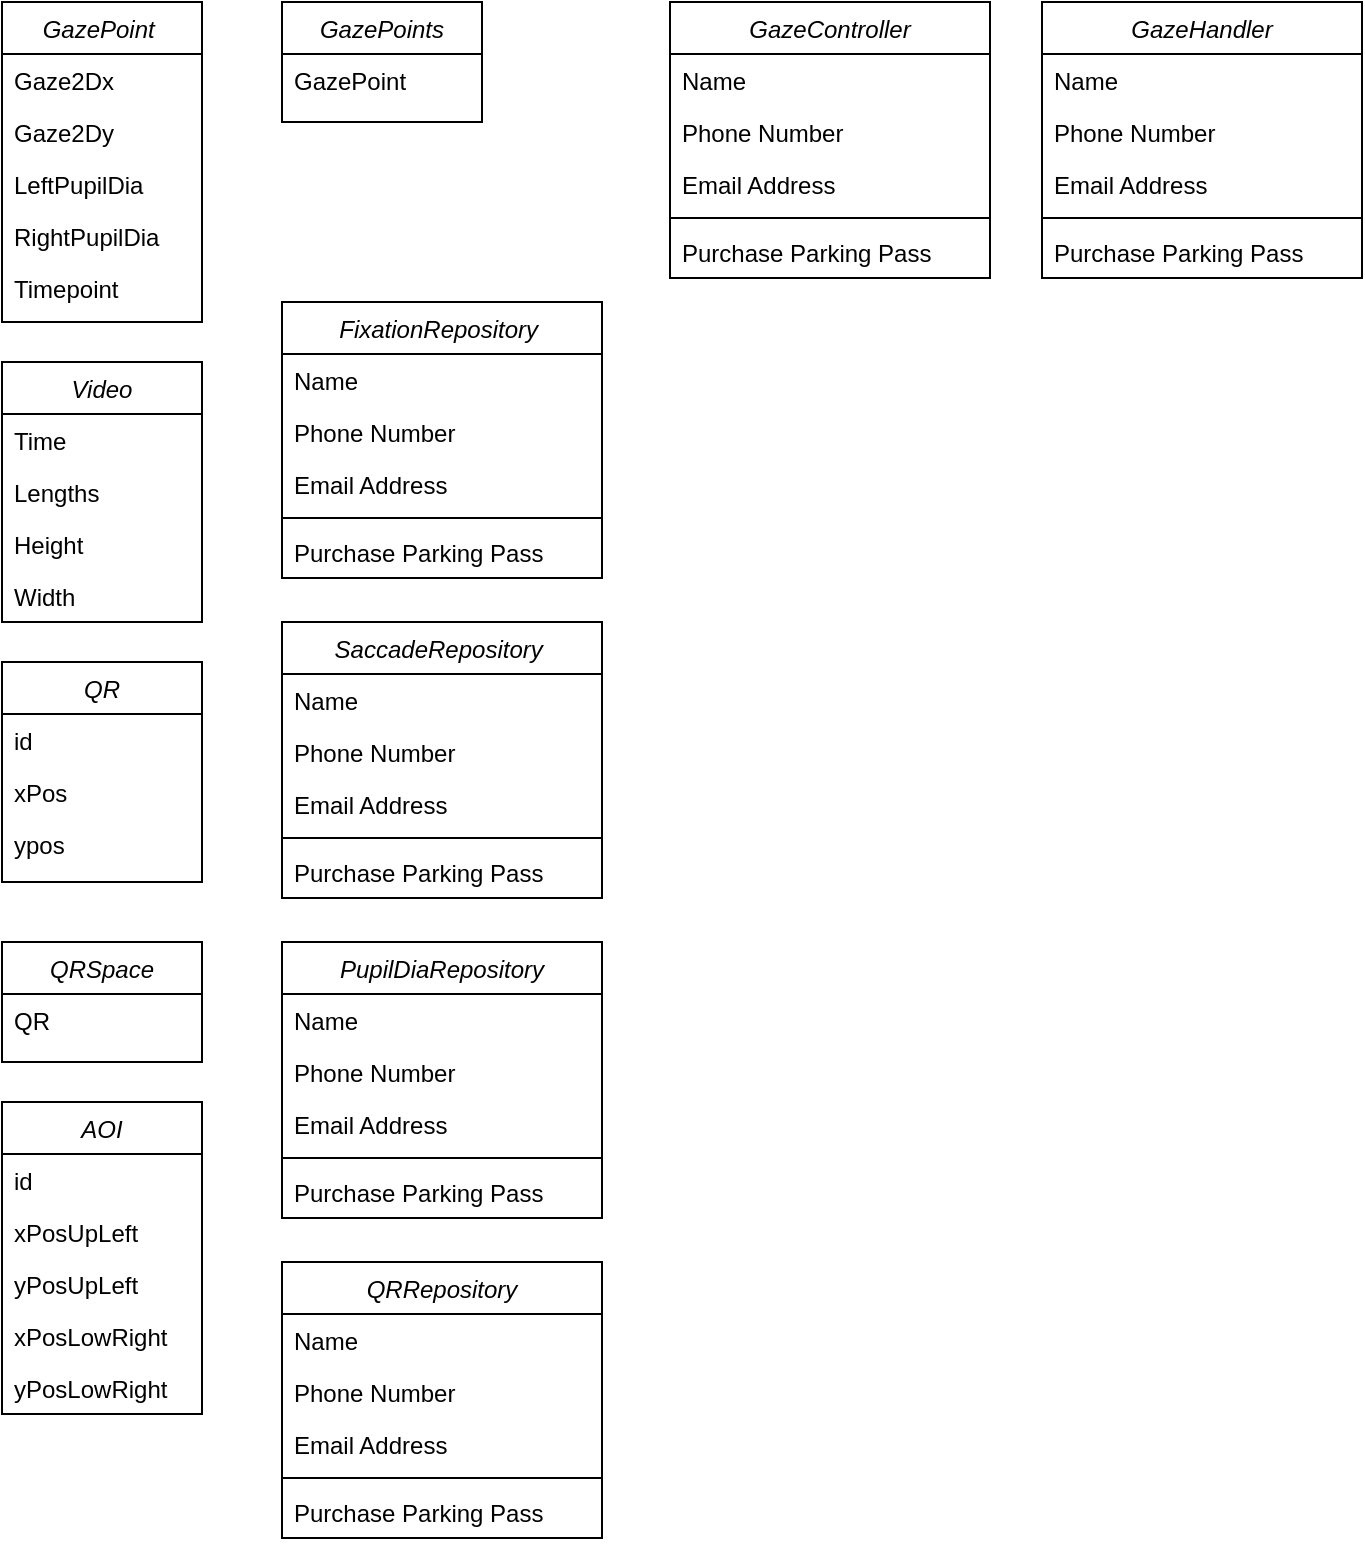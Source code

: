 <mxfile version="21.5.1" type="device">
  <diagram id="C5RBs43oDa-KdzZeNtuy" name="Page-1">
    <mxGraphModel dx="1430" dy="835" grid="1" gridSize="10" guides="1" tooltips="1" connect="1" arrows="1" fold="1" page="1" pageScale="1" pageWidth="827" pageHeight="1169" math="0" shadow="0">
      <root>
        <mxCell id="WIyWlLk6GJQsqaUBKTNV-0" />
        <mxCell id="WIyWlLk6GJQsqaUBKTNV-1" parent="WIyWlLk6GJQsqaUBKTNV-0" />
        <mxCell id="iB9QgjUBHzaYhmSVUqCr-0" value="GazePoint " style="swimlane;fontStyle=2;align=center;verticalAlign=top;childLayout=stackLayout;horizontal=1;startSize=26;horizontalStack=0;resizeParent=1;resizeLast=0;collapsible=1;marginBottom=0;rounded=0;shadow=0;strokeWidth=1;" parent="WIyWlLk6GJQsqaUBKTNV-1" vertex="1">
          <mxGeometry x="80" y="80" width="100" height="160" as="geometry">
            <mxRectangle x="230" y="140" width="160" height="26" as="alternateBounds" />
          </mxGeometry>
        </mxCell>
        <mxCell id="iB9QgjUBHzaYhmSVUqCr-1" value="Gaze2Dx" style="text;align=left;verticalAlign=top;spacingLeft=4;spacingRight=4;overflow=hidden;rotatable=0;points=[[0,0.5],[1,0.5]];portConstraint=eastwest;" parent="iB9QgjUBHzaYhmSVUqCr-0" vertex="1">
          <mxGeometry y="26" width="100" height="26" as="geometry" />
        </mxCell>
        <mxCell id="iB9QgjUBHzaYhmSVUqCr-2" value="Gaze2Dy" style="text;align=left;verticalAlign=top;spacingLeft=4;spacingRight=4;overflow=hidden;rotatable=0;points=[[0,0.5],[1,0.5]];portConstraint=eastwest;rounded=0;shadow=0;html=0;" parent="iB9QgjUBHzaYhmSVUqCr-0" vertex="1">
          <mxGeometry y="52" width="100" height="26" as="geometry" />
        </mxCell>
        <mxCell id="iB9QgjUBHzaYhmSVUqCr-3" value="LeftPupilDia" style="text;align=left;verticalAlign=top;spacingLeft=4;spacingRight=4;overflow=hidden;rotatable=0;points=[[0,0.5],[1,0.5]];portConstraint=eastwest;rounded=0;shadow=0;html=0;" parent="iB9QgjUBHzaYhmSVUqCr-0" vertex="1">
          <mxGeometry y="78" width="100" height="26" as="geometry" />
        </mxCell>
        <mxCell id="iB9QgjUBHzaYhmSVUqCr-6" value="RightPupilDia" style="text;align=left;verticalAlign=top;spacingLeft=4;spacingRight=4;overflow=hidden;rotatable=0;points=[[0,0.5],[1,0.5]];portConstraint=eastwest;rounded=0;shadow=0;html=0;" parent="iB9QgjUBHzaYhmSVUqCr-0" vertex="1">
          <mxGeometry y="104" width="100" height="26" as="geometry" />
        </mxCell>
        <mxCell id="iB9QgjUBHzaYhmSVUqCr-8" value="Timepoint" style="text;align=left;verticalAlign=top;spacingLeft=4;spacingRight=4;overflow=hidden;rotatable=0;points=[[0,0.5],[1,0.5]];portConstraint=eastwest;rounded=0;shadow=0;html=0;" parent="iB9QgjUBHzaYhmSVUqCr-0" vertex="1">
          <mxGeometry y="130" width="100" height="26" as="geometry" />
        </mxCell>
        <mxCell id="iB9QgjUBHzaYhmSVUqCr-15" value="FixationRepository " style="swimlane;fontStyle=2;align=center;verticalAlign=top;childLayout=stackLayout;horizontal=1;startSize=26;horizontalStack=0;resizeParent=1;resizeLast=0;collapsible=1;marginBottom=0;rounded=0;shadow=0;strokeWidth=1;" parent="WIyWlLk6GJQsqaUBKTNV-1" vertex="1">
          <mxGeometry x="220" y="230" width="160" height="138" as="geometry">
            <mxRectangle x="230" y="140" width="160" height="26" as="alternateBounds" />
          </mxGeometry>
        </mxCell>
        <mxCell id="iB9QgjUBHzaYhmSVUqCr-16" value="Name" style="text;align=left;verticalAlign=top;spacingLeft=4;spacingRight=4;overflow=hidden;rotatable=0;points=[[0,0.5],[1,0.5]];portConstraint=eastwest;" parent="iB9QgjUBHzaYhmSVUqCr-15" vertex="1">
          <mxGeometry y="26" width="160" height="26" as="geometry" />
        </mxCell>
        <mxCell id="iB9QgjUBHzaYhmSVUqCr-17" value="Phone Number" style="text;align=left;verticalAlign=top;spacingLeft=4;spacingRight=4;overflow=hidden;rotatable=0;points=[[0,0.5],[1,0.5]];portConstraint=eastwest;rounded=0;shadow=0;html=0;" parent="iB9QgjUBHzaYhmSVUqCr-15" vertex="1">
          <mxGeometry y="52" width="160" height="26" as="geometry" />
        </mxCell>
        <mxCell id="iB9QgjUBHzaYhmSVUqCr-18" value="Email Address" style="text;align=left;verticalAlign=top;spacingLeft=4;spacingRight=4;overflow=hidden;rotatable=0;points=[[0,0.5],[1,0.5]];portConstraint=eastwest;rounded=0;shadow=0;html=0;" parent="iB9QgjUBHzaYhmSVUqCr-15" vertex="1">
          <mxGeometry y="78" width="160" height="26" as="geometry" />
        </mxCell>
        <mxCell id="iB9QgjUBHzaYhmSVUqCr-19" value="" style="line;html=1;strokeWidth=1;align=left;verticalAlign=middle;spacingTop=-1;spacingLeft=3;spacingRight=3;rotatable=0;labelPosition=right;points=[];portConstraint=eastwest;" parent="iB9QgjUBHzaYhmSVUqCr-15" vertex="1">
          <mxGeometry y="104" width="160" height="8" as="geometry" />
        </mxCell>
        <mxCell id="iB9QgjUBHzaYhmSVUqCr-20" value="Purchase Parking Pass" style="text;align=left;verticalAlign=top;spacingLeft=4;spacingRight=4;overflow=hidden;rotatable=0;points=[[0,0.5],[1,0.5]];portConstraint=eastwest;" parent="iB9QgjUBHzaYhmSVUqCr-15" vertex="1">
          <mxGeometry y="112" width="160" height="26" as="geometry" />
        </mxCell>
        <mxCell id="iB9QgjUBHzaYhmSVUqCr-21" value="GazeController" style="swimlane;fontStyle=2;align=center;verticalAlign=top;childLayout=stackLayout;horizontal=1;startSize=26;horizontalStack=0;resizeParent=1;resizeLast=0;collapsible=1;marginBottom=0;rounded=0;shadow=0;strokeWidth=1;" parent="WIyWlLk6GJQsqaUBKTNV-1" vertex="1">
          <mxGeometry x="414" y="80" width="160" height="138" as="geometry">
            <mxRectangle x="230" y="140" width="160" height="26" as="alternateBounds" />
          </mxGeometry>
        </mxCell>
        <mxCell id="iB9QgjUBHzaYhmSVUqCr-22" value="Name" style="text;align=left;verticalAlign=top;spacingLeft=4;spacingRight=4;overflow=hidden;rotatable=0;points=[[0,0.5],[1,0.5]];portConstraint=eastwest;" parent="iB9QgjUBHzaYhmSVUqCr-21" vertex="1">
          <mxGeometry y="26" width="160" height="26" as="geometry" />
        </mxCell>
        <mxCell id="iB9QgjUBHzaYhmSVUqCr-23" value="Phone Number" style="text;align=left;verticalAlign=top;spacingLeft=4;spacingRight=4;overflow=hidden;rotatable=0;points=[[0,0.5],[1,0.5]];portConstraint=eastwest;rounded=0;shadow=0;html=0;" parent="iB9QgjUBHzaYhmSVUqCr-21" vertex="1">
          <mxGeometry y="52" width="160" height="26" as="geometry" />
        </mxCell>
        <mxCell id="iB9QgjUBHzaYhmSVUqCr-24" value="Email Address" style="text;align=left;verticalAlign=top;spacingLeft=4;spacingRight=4;overflow=hidden;rotatable=0;points=[[0,0.5],[1,0.5]];portConstraint=eastwest;rounded=0;shadow=0;html=0;" parent="iB9QgjUBHzaYhmSVUqCr-21" vertex="1">
          <mxGeometry y="78" width="160" height="26" as="geometry" />
        </mxCell>
        <mxCell id="iB9QgjUBHzaYhmSVUqCr-25" value="" style="line;html=1;strokeWidth=1;align=left;verticalAlign=middle;spacingTop=-1;spacingLeft=3;spacingRight=3;rotatable=0;labelPosition=right;points=[];portConstraint=eastwest;" parent="iB9QgjUBHzaYhmSVUqCr-21" vertex="1">
          <mxGeometry y="104" width="160" height="8" as="geometry" />
        </mxCell>
        <mxCell id="iB9QgjUBHzaYhmSVUqCr-26" value="Purchase Parking Pass" style="text;align=left;verticalAlign=top;spacingLeft=4;spacingRight=4;overflow=hidden;rotatable=0;points=[[0,0.5],[1,0.5]];portConstraint=eastwest;" parent="iB9QgjUBHzaYhmSVUqCr-21" vertex="1">
          <mxGeometry y="112" width="160" height="26" as="geometry" />
        </mxCell>
        <mxCell id="iB9QgjUBHzaYhmSVUqCr-27" value="GazeHandler" style="swimlane;fontStyle=2;align=center;verticalAlign=top;childLayout=stackLayout;horizontal=1;startSize=26;horizontalStack=0;resizeParent=1;resizeLast=0;collapsible=1;marginBottom=0;rounded=0;shadow=0;strokeWidth=1;" parent="WIyWlLk6GJQsqaUBKTNV-1" vertex="1">
          <mxGeometry x="600" y="80" width="160" height="138" as="geometry">
            <mxRectangle x="230" y="140" width="160" height="26" as="alternateBounds" />
          </mxGeometry>
        </mxCell>
        <mxCell id="iB9QgjUBHzaYhmSVUqCr-28" value="Name" style="text;align=left;verticalAlign=top;spacingLeft=4;spacingRight=4;overflow=hidden;rotatable=0;points=[[0,0.5],[1,0.5]];portConstraint=eastwest;" parent="iB9QgjUBHzaYhmSVUqCr-27" vertex="1">
          <mxGeometry y="26" width="160" height="26" as="geometry" />
        </mxCell>
        <mxCell id="iB9QgjUBHzaYhmSVUqCr-29" value="Phone Number" style="text;align=left;verticalAlign=top;spacingLeft=4;spacingRight=4;overflow=hidden;rotatable=0;points=[[0,0.5],[1,0.5]];portConstraint=eastwest;rounded=0;shadow=0;html=0;" parent="iB9QgjUBHzaYhmSVUqCr-27" vertex="1">
          <mxGeometry y="52" width="160" height="26" as="geometry" />
        </mxCell>
        <mxCell id="iB9QgjUBHzaYhmSVUqCr-30" value="Email Address" style="text;align=left;verticalAlign=top;spacingLeft=4;spacingRight=4;overflow=hidden;rotatable=0;points=[[0,0.5],[1,0.5]];portConstraint=eastwest;rounded=0;shadow=0;html=0;" parent="iB9QgjUBHzaYhmSVUqCr-27" vertex="1">
          <mxGeometry y="78" width="160" height="26" as="geometry" />
        </mxCell>
        <mxCell id="iB9QgjUBHzaYhmSVUqCr-31" value="" style="line;html=1;strokeWidth=1;align=left;verticalAlign=middle;spacingTop=-1;spacingLeft=3;spacingRight=3;rotatable=0;labelPosition=right;points=[];portConstraint=eastwest;" parent="iB9QgjUBHzaYhmSVUqCr-27" vertex="1">
          <mxGeometry y="104" width="160" height="8" as="geometry" />
        </mxCell>
        <mxCell id="iB9QgjUBHzaYhmSVUqCr-32" value="Purchase Parking Pass" style="text;align=left;verticalAlign=top;spacingLeft=4;spacingRight=4;overflow=hidden;rotatable=0;points=[[0,0.5],[1,0.5]];portConstraint=eastwest;" parent="iB9QgjUBHzaYhmSVUqCr-27" vertex="1">
          <mxGeometry y="112" width="160" height="26" as="geometry" />
        </mxCell>
        <mxCell id="iB9QgjUBHzaYhmSVUqCr-33" value="GazePoints" style="swimlane;fontStyle=2;align=center;verticalAlign=top;childLayout=stackLayout;horizontal=1;startSize=26;horizontalStack=0;resizeParent=1;resizeLast=0;collapsible=1;marginBottom=0;rounded=0;shadow=0;strokeWidth=1;" parent="WIyWlLk6GJQsqaUBKTNV-1" vertex="1">
          <mxGeometry x="220" y="80" width="100" height="60" as="geometry">
            <mxRectangle x="230" y="140" width="160" height="26" as="alternateBounds" />
          </mxGeometry>
        </mxCell>
        <mxCell id="iB9QgjUBHzaYhmSVUqCr-35" value="GazePoint" style="text;align=left;verticalAlign=top;spacingLeft=4;spacingRight=4;overflow=hidden;rotatable=0;points=[[0,0.5],[1,0.5]];portConstraint=eastwest;rounded=0;shadow=0;html=0;" parent="iB9QgjUBHzaYhmSVUqCr-33" vertex="1">
          <mxGeometry y="26" width="100" height="26" as="geometry" />
        </mxCell>
        <mxCell id="iB9QgjUBHzaYhmSVUqCr-39" value="SaccadeRepository " style="swimlane;fontStyle=2;align=center;verticalAlign=top;childLayout=stackLayout;horizontal=1;startSize=26;horizontalStack=0;resizeParent=1;resizeLast=0;collapsible=1;marginBottom=0;rounded=0;shadow=0;strokeWidth=1;" parent="WIyWlLk6GJQsqaUBKTNV-1" vertex="1">
          <mxGeometry x="220" y="390" width="160" height="138" as="geometry">
            <mxRectangle x="230" y="140" width="160" height="26" as="alternateBounds" />
          </mxGeometry>
        </mxCell>
        <mxCell id="iB9QgjUBHzaYhmSVUqCr-40" value="Name" style="text;align=left;verticalAlign=top;spacingLeft=4;spacingRight=4;overflow=hidden;rotatable=0;points=[[0,0.5],[1,0.5]];portConstraint=eastwest;" parent="iB9QgjUBHzaYhmSVUqCr-39" vertex="1">
          <mxGeometry y="26" width="160" height="26" as="geometry" />
        </mxCell>
        <mxCell id="iB9QgjUBHzaYhmSVUqCr-41" value="Phone Number" style="text;align=left;verticalAlign=top;spacingLeft=4;spacingRight=4;overflow=hidden;rotatable=0;points=[[0,0.5],[1,0.5]];portConstraint=eastwest;rounded=0;shadow=0;html=0;" parent="iB9QgjUBHzaYhmSVUqCr-39" vertex="1">
          <mxGeometry y="52" width="160" height="26" as="geometry" />
        </mxCell>
        <mxCell id="iB9QgjUBHzaYhmSVUqCr-42" value="Email Address" style="text;align=left;verticalAlign=top;spacingLeft=4;spacingRight=4;overflow=hidden;rotatable=0;points=[[0,0.5],[1,0.5]];portConstraint=eastwest;rounded=0;shadow=0;html=0;" parent="iB9QgjUBHzaYhmSVUqCr-39" vertex="1">
          <mxGeometry y="78" width="160" height="26" as="geometry" />
        </mxCell>
        <mxCell id="iB9QgjUBHzaYhmSVUqCr-43" value="" style="line;html=1;strokeWidth=1;align=left;verticalAlign=middle;spacingTop=-1;spacingLeft=3;spacingRight=3;rotatable=0;labelPosition=right;points=[];portConstraint=eastwest;" parent="iB9QgjUBHzaYhmSVUqCr-39" vertex="1">
          <mxGeometry y="104" width="160" height="8" as="geometry" />
        </mxCell>
        <mxCell id="iB9QgjUBHzaYhmSVUqCr-44" value="Purchase Parking Pass" style="text;align=left;verticalAlign=top;spacingLeft=4;spacingRight=4;overflow=hidden;rotatable=0;points=[[0,0.5],[1,0.5]];portConstraint=eastwest;" parent="iB9QgjUBHzaYhmSVUqCr-39" vertex="1">
          <mxGeometry y="112" width="160" height="26" as="geometry" />
        </mxCell>
        <mxCell id="iB9QgjUBHzaYhmSVUqCr-45" value="PupilDiaRepository" style="swimlane;fontStyle=2;align=center;verticalAlign=top;childLayout=stackLayout;horizontal=1;startSize=26;horizontalStack=0;resizeParent=1;resizeLast=0;collapsible=1;marginBottom=0;rounded=0;shadow=0;strokeWidth=1;" parent="WIyWlLk6GJQsqaUBKTNV-1" vertex="1">
          <mxGeometry x="220" y="550" width="160" height="138" as="geometry">
            <mxRectangle x="230" y="140" width="160" height="26" as="alternateBounds" />
          </mxGeometry>
        </mxCell>
        <mxCell id="iB9QgjUBHzaYhmSVUqCr-46" value="Name" style="text;align=left;verticalAlign=top;spacingLeft=4;spacingRight=4;overflow=hidden;rotatable=0;points=[[0,0.5],[1,0.5]];portConstraint=eastwest;" parent="iB9QgjUBHzaYhmSVUqCr-45" vertex="1">
          <mxGeometry y="26" width="160" height="26" as="geometry" />
        </mxCell>
        <mxCell id="iB9QgjUBHzaYhmSVUqCr-47" value="Phone Number" style="text;align=left;verticalAlign=top;spacingLeft=4;spacingRight=4;overflow=hidden;rotatable=0;points=[[0,0.5],[1,0.5]];portConstraint=eastwest;rounded=0;shadow=0;html=0;" parent="iB9QgjUBHzaYhmSVUqCr-45" vertex="1">
          <mxGeometry y="52" width="160" height="26" as="geometry" />
        </mxCell>
        <mxCell id="iB9QgjUBHzaYhmSVUqCr-48" value="Email Address" style="text;align=left;verticalAlign=top;spacingLeft=4;spacingRight=4;overflow=hidden;rotatable=0;points=[[0,0.5],[1,0.5]];portConstraint=eastwest;rounded=0;shadow=0;html=0;" parent="iB9QgjUBHzaYhmSVUqCr-45" vertex="1">
          <mxGeometry y="78" width="160" height="26" as="geometry" />
        </mxCell>
        <mxCell id="iB9QgjUBHzaYhmSVUqCr-49" value="" style="line;html=1;strokeWidth=1;align=left;verticalAlign=middle;spacingTop=-1;spacingLeft=3;spacingRight=3;rotatable=0;labelPosition=right;points=[];portConstraint=eastwest;" parent="iB9QgjUBHzaYhmSVUqCr-45" vertex="1">
          <mxGeometry y="104" width="160" height="8" as="geometry" />
        </mxCell>
        <mxCell id="iB9QgjUBHzaYhmSVUqCr-50" value="Purchase Parking Pass" style="text;align=left;verticalAlign=top;spacingLeft=4;spacingRight=4;overflow=hidden;rotatable=0;points=[[0,0.5],[1,0.5]];portConstraint=eastwest;" parent="iB9QgjUBHzaYhmSVUqCr-45" vertex="1">
          <mxGeometry y="112" width="160" height="26" as="geometry" />
        </mxCell>
        <mxCell id="iB9QgjUBHzaYhmSVUqCr-51" value="Video" style="swimlane;fontStyle=2;align=center;verticalAlign=top;childLayout=stackLayout;horizontal=1;startSize=26;horizontalStack=0;resizeParent=1;resizeLast=0;collapsible=1;marginBottom=0;rounded=0;shadow=0;strokeWidth=1;" parent="WIyWlLk6GJQsqaUBKTNV-1" vertex="1">
          <mxGeometry x="80" y="260" width="100" height="130" as="geometry">
            <mxRectangle x="230" y="140" width="160" height="26" as="alternateBounds" />
          </mxGeometry>
        </mxCell>
        <mxCell id="iB9QgjUBHzaYhmSVUqCr-52" value="Time" style="text;align=left;verticalAlign=top;spacingLeft=4;spacingRight=4;overflow=hidden;rotatable=0;points=[[0,0.5],[1,0.5]];portConstraint=eastwest;" parent="iB9QgjUBHzaYhmSVUqCr-51" vertex="1">
          <mxGeometry y="26" width="100" height="26" as="geometry" />
        </mxCell>
        <mxCell id="iB9QgjUBHzaYhmSVUqCr-53" value="Lengths" style="text;align=left;verticalAlign=top;spacingLeft=4;spacingRight=4;overflow=hidden;rotatable=0;points=[[0,0.5],[1,0.5]];portConstraint=eastwest;rounded=0;shadow=0;html=0;" parent="iB9QgjUBHzaYhmSVUqCr-51" vertex="1">
          <mxGeometry y="52" width="100" height="26" as="geometry" />
        </mxCell>
        <mxCell id="iB9QgjUBHzaYhmSVUqCr-54" value="Height" style="text;align=left;verticalAlign=top;spacingLeft=4;spacingRight=4;overflow=hidden;rotatable=0;points=[[0,0.5],[1,0.5]];portConstraint=eastwest;rounded=0;shadow=0;html=0;" parent="iB9QgjUBHzaYhmSVUqCr-51" vertex="1">
          <mxGeometry y="78" width="100" height="26" as="geometry" />
        </mxCell>
        <mxCell id="iB9QgjUBHzaYhmSVUqCr-55" value="Width" style="text;align=left;verticalAlign=top;spacingLeft=4;spacingRight=4;overflow=hidden;rotatable=0;points=[[0,0.5],[1,0.5]];portConstraint=eastwest;rounded=0;shadow=0;html=0;" parent="iB9QgjUBHzaYhmSVUqCr-51" vertex="1">
          <mxGeometry y="104" width="100" height="26" as="geometry" />
        </mxCell>
        <mxCell id="iB9QgjUBHzaYhmSVUqCr-57" value="QR" style="swimlane;fontStyle=2;align=center;verticalAlign=top;childLayout=stackLayout;horizontal=1;startSize=26;horizontalStack=0;resizeParent=1;resizeLast=0;collapsible=1;marginBottom=0;rounded=0;shadow=0;strokeWidth=1;" parent="WIyWlLk6GJQsqaUBKTNV-1" vertex="1">
          <mxGeometry x="80" y="410" width="100" height="110" as="geometry">
            <mxRectangle x="230" y="140" width="160" height="26" as="alternateBounds" />
          </mxGeometry>
        </mxCell>
        <mxCell id="iB9QgjUBHzaYhmSVUqCr-58" value="id" style="text;align=left;verticalAlign=top;spacingLeft=4;spacingRight=4;overflow=hidden;rotatable=0;points=[[0,0.5],[1,0.5]];portConstraint=eastwest;" parent="iB9QgjUBHzaYhmSVUqCr-57" vertex="1">
          <mxGeometry y="26" width="100" height="26" as="geometry" />
        </mxCell>
        <mxCell id="iB9QgjUBHzaYhmSVUqCr-59" value="xPos" style="text;align=left;verticalAlign=top;spacingLeft=4;spacingRight=4;overflow=hidden;rotatable=0;points=[[0,0.5],[1,0.5]];portConstraint=eastwest;rounded=0;shadow=0;html=0;" parent="iB9QgjUBHzaYhmSVUqCr-57" vertex="1">
          <mxGeometry y="52" width="100" height="26" as="geometry" />
        </mxCell>
        <mxCell id="iB9QgjUBHzaYhmSVUqCr-60" value="ypos" style="text;align=left;verticalAlign=top;spacingLeft=4;spacingRight=4;overflow=hidden;rotatable=0;points=[[0,0.5],[1,0.5]];portConstraint=eastwest;rounded=0;shadow=0;html=0;" parent="iB9QgjUBHzaYhmSVUqCr-57" vertex="1">
          <mxGeometry y="78" width="100" height="26" as="geometry" />
        </mxCell>
        <mxCell id="iB9QgjUBHzaYhmSVUqCr-62" value="QRRepository" style="swimlane;fontStyle=2;align=center;verticalAlign=top;childLayout=stackLayout;horizontal=1;startSize=26;horizontalStack=0;resizeParent=1;resizeLast=0;collapsible=1;marginBottom=0;rounded=0;shadow=0;strokeWidth=1;" parent="WIyWlLk6GJQsqaUBKTNV-1" vertex="1">
          <mxGeometry x="220" y="710" width="160" height="138" as="geometry">
            <mxRectangle x="230" y="140" width="160" height="26" as="alternateBounds" />
          </mxGeometry>
        </mxCell>
        <mxCell id="iB9QgjUBHzaYhmSVUqCr-63" value="Name" style="text;align=left;verticalAlign=top;spacingLeft=4;spacingRight=4;overflow=hidden;rotatable=0;points=[[0,0.5],[1,0.5]];portConstraint=eastwest;" parent="iB9QgjUBHzaYhmSVUqCr-62" vertex="1">
          <mxGeometry y="26" width="160" height="26" as="geometry" />
        </mxCell>
        <mxCell id="iB9QgjUBHzaYhmSVUqCr-64" value="Phone Number" style="text;align=left;verticalAlign=top;spacingLeft=4;spacingRight=4;overflow=hidden;rotatable=0;points=[[0,0.5],[1,0.5]];portConstraint=eastwest;rounded=0;shadow=0;html=0;" parent="iB9QgjUBHzaYhmSVUqCr-62" vertex="1">
          <mxGeometry y="52" width="160" height="26" as="geometry" />
        </mxCell>
        <mxCell id="iB9QgjUBHzaYhmSVUqCr-65" value="Email Address" style="text;align=left;verticalAlign=top;spacingLeft=4;spacingRight=4;overflow=hidden;rotatable=0;points=[[0,0.5],[1,0.5]];portConstraint=eastwest;rounded=0;shadow=0;html=0;" parent="iB9QgjUBHzaYhmSVUqCr-62" vertex="1">
          <mxGeometry y="78" width="160" height="26" as="geometry" />
        </mxCell>
        <mxCell id="iB9QgjUBHzaYhmSVUqCr-66" value="" style="line;html=1;strokeWidth=1;align=left;verticalAlign=middle;spacingTop=-1;spacingLeft=3;spacingRight=3;rotatable=0;labelPosition=right;points=[];portConstraint=eastwest;" parent="iB9QgjUBHzaYhmSVUqCr-62" vertex="1">
          <mxGeometry y="104" width="160" height="8" as="geometry" />
        </mxCell>
        <mxCell id="iB9QgjUBHzaYhmSVUqCr-67" value="Purchase Parking Pass" style="text;align=left;verticalAlign=top;spacingLeft=4;spacingRight=4;overflow=hidden;rotatable=0;points=[[0,0.5],[1,0.5]];portConstraint=eastwest;" parent="iB9QgjUBHzaYhmSVUqCr-62" vertex="1">
          <mxGeometry y="112" width="160" height="26" as="geometry" />
        </mxCell>
        <mxCell id="iB9QgjUBHzaYhmSVUqCr-68" value="QRSpace" style="swimlane;fontStyle=2;align=center;verticalAlign=top;childLayout=stackLayout;horizontal=1;startSize=26;horizontalStack=0;resizeParent=1;resizeLast=0;collapsible=1;marginBottom=0;rounded=0;shadow=0;strokeWidth=1;" parent="WIyWlLk6GJQsqaUBKTNV-1" vertex="1">
          <mxGeometry x="80" y="550" width="100" height="60" as="geometry">
            <mxRectangle x="230" y="140" width="160" height="26" as="alternateBounds" />
          </mxGeometry>
        </mxCell>
        <mxCell id="iB9QgjUBHzaYhmSVUqCr-69" value="QR" style="text;align=left;verticalAlign=top;spacingLeft=4;spacingRight=4;overflow=hidden;rotatable=0;points=[[0,0.5],[1,0.5]];portConstraint=eastwest;rounded=0;shadow=0;html=0;" parent="iB9QgjUBHzaYhmSVUqCr-68" vertex="1">
          <mxGeometry y="26" width="100" height="26" as="geometry" />
        </mxCell>
        <mxCell id="iB9QgjUBHzaYhmSVUqCr-70" value="AOI" style="swimlane;fontStyle=2;align=center;verticalAlign=top;childLayout=stackLayout;horizontal=1;startSize=26;horizontalStack=0;resizeParent=1;resizeLast=0;collapsible=1;marginBottom=0;rounded=0;shadow=0;strokeWidth=1;" parent="WIyWlLk6GJQsqaUBKTNV-1" vertex="1">
          <mxGeometry x="80" y="630" width="100" height="156" as="geometry">
            <mxRectangle x="230" y="140" width="160" height="26" as="alternateBounds" />
          </mxGeometry>
        </mxCell>
        <mxCell id="iB9QgjUBHzaYhmSVUqCr-71" value="id" style="text;align=left;verticalAlign=top;spacingLeft=4;spacingRight=4;overflow=hidden;rotatable=0;points=[[0,0.5],[1,0.5]];portConstraint=eastwest;" parent="iB9QgjUBHzaYhmSVUqCr-70" vertex="1">
          <mxGeometry y="26" width="100" height="26" as="geometry" />
        </mxCell>
        <mxCell id="iB9QgjUBHzaYhmSVUqCr-72" value="xPosUpLeft" style="text;align=left;verticalAlign=top;spacingLeft=4;spacingRight=4;overflow=hidden;rotatable=0;points=[[0,0.5],[1,0.5]];portConstraint=eastwest;rounded=0;shadow=0;html=0;" parent="iB9QgjUBHzaYhmSVUqCr-70" vertex="1">
          <mxGeometry y="52" width="100" height="26" as="geometry" />
        </mxCell>
        <mxCell id="iB9QgjUBHzaYhmSVUqCr-73" value="yPosUpLeft" style="text;align=left;verticalAlign=top;spacingLeft=4;spacingRight=4;overflow=hidden;rotatable=0;points=[[0,0.5],[1,0.5]];portConstraint=eastwest;rounded=0;shadow=0;html=0;" parent="iB9QgjUBHzaYhmSVUqCr-70" vertex="1">
          <mxGeometry y="78" width="100" height="26" as="geometry" />
        </mxCell>
        <mxCell id="iB9QgjUBHzaYhmSVUqCr-74" value="xPosLowRight" style="text;align=left;verticalAlign=top;spacingLeft=4;spacingRight=4;overflow=hidden;rotatable=0;points=[[0,0.5],[1,0.5]];portConstraint=eastwest;rounded=0;shadow=0;html=0;" parent="iB9QgjUBHzaYhmSVUqCr-70" vertex="1">
          <mxGeometry y="104" width="100" height="26" as="geometry" />
        </mxCell>
        <mxCell id="iB9QgjUBHzaYhmSVUqCr-75" value="yPosLowRight" style="text;align=left;verticalAlign=top;spacingLeft=4;spacingRight=4;overflow=hidden;rotatable=0;points=[[0,0.5],[1,0.5]];portConstraint=eastwest;rounded=0;shadow=0;html=0;" parent="iB9QgjUBHzaYhmSVUqCr-70" vertex="1">
          <mxGeometry y="130" width="100" height="26" as="geometry" />
        </mxCell>
      </root>
    </mxGraphModel>
  </diagram>
</mxfile>
